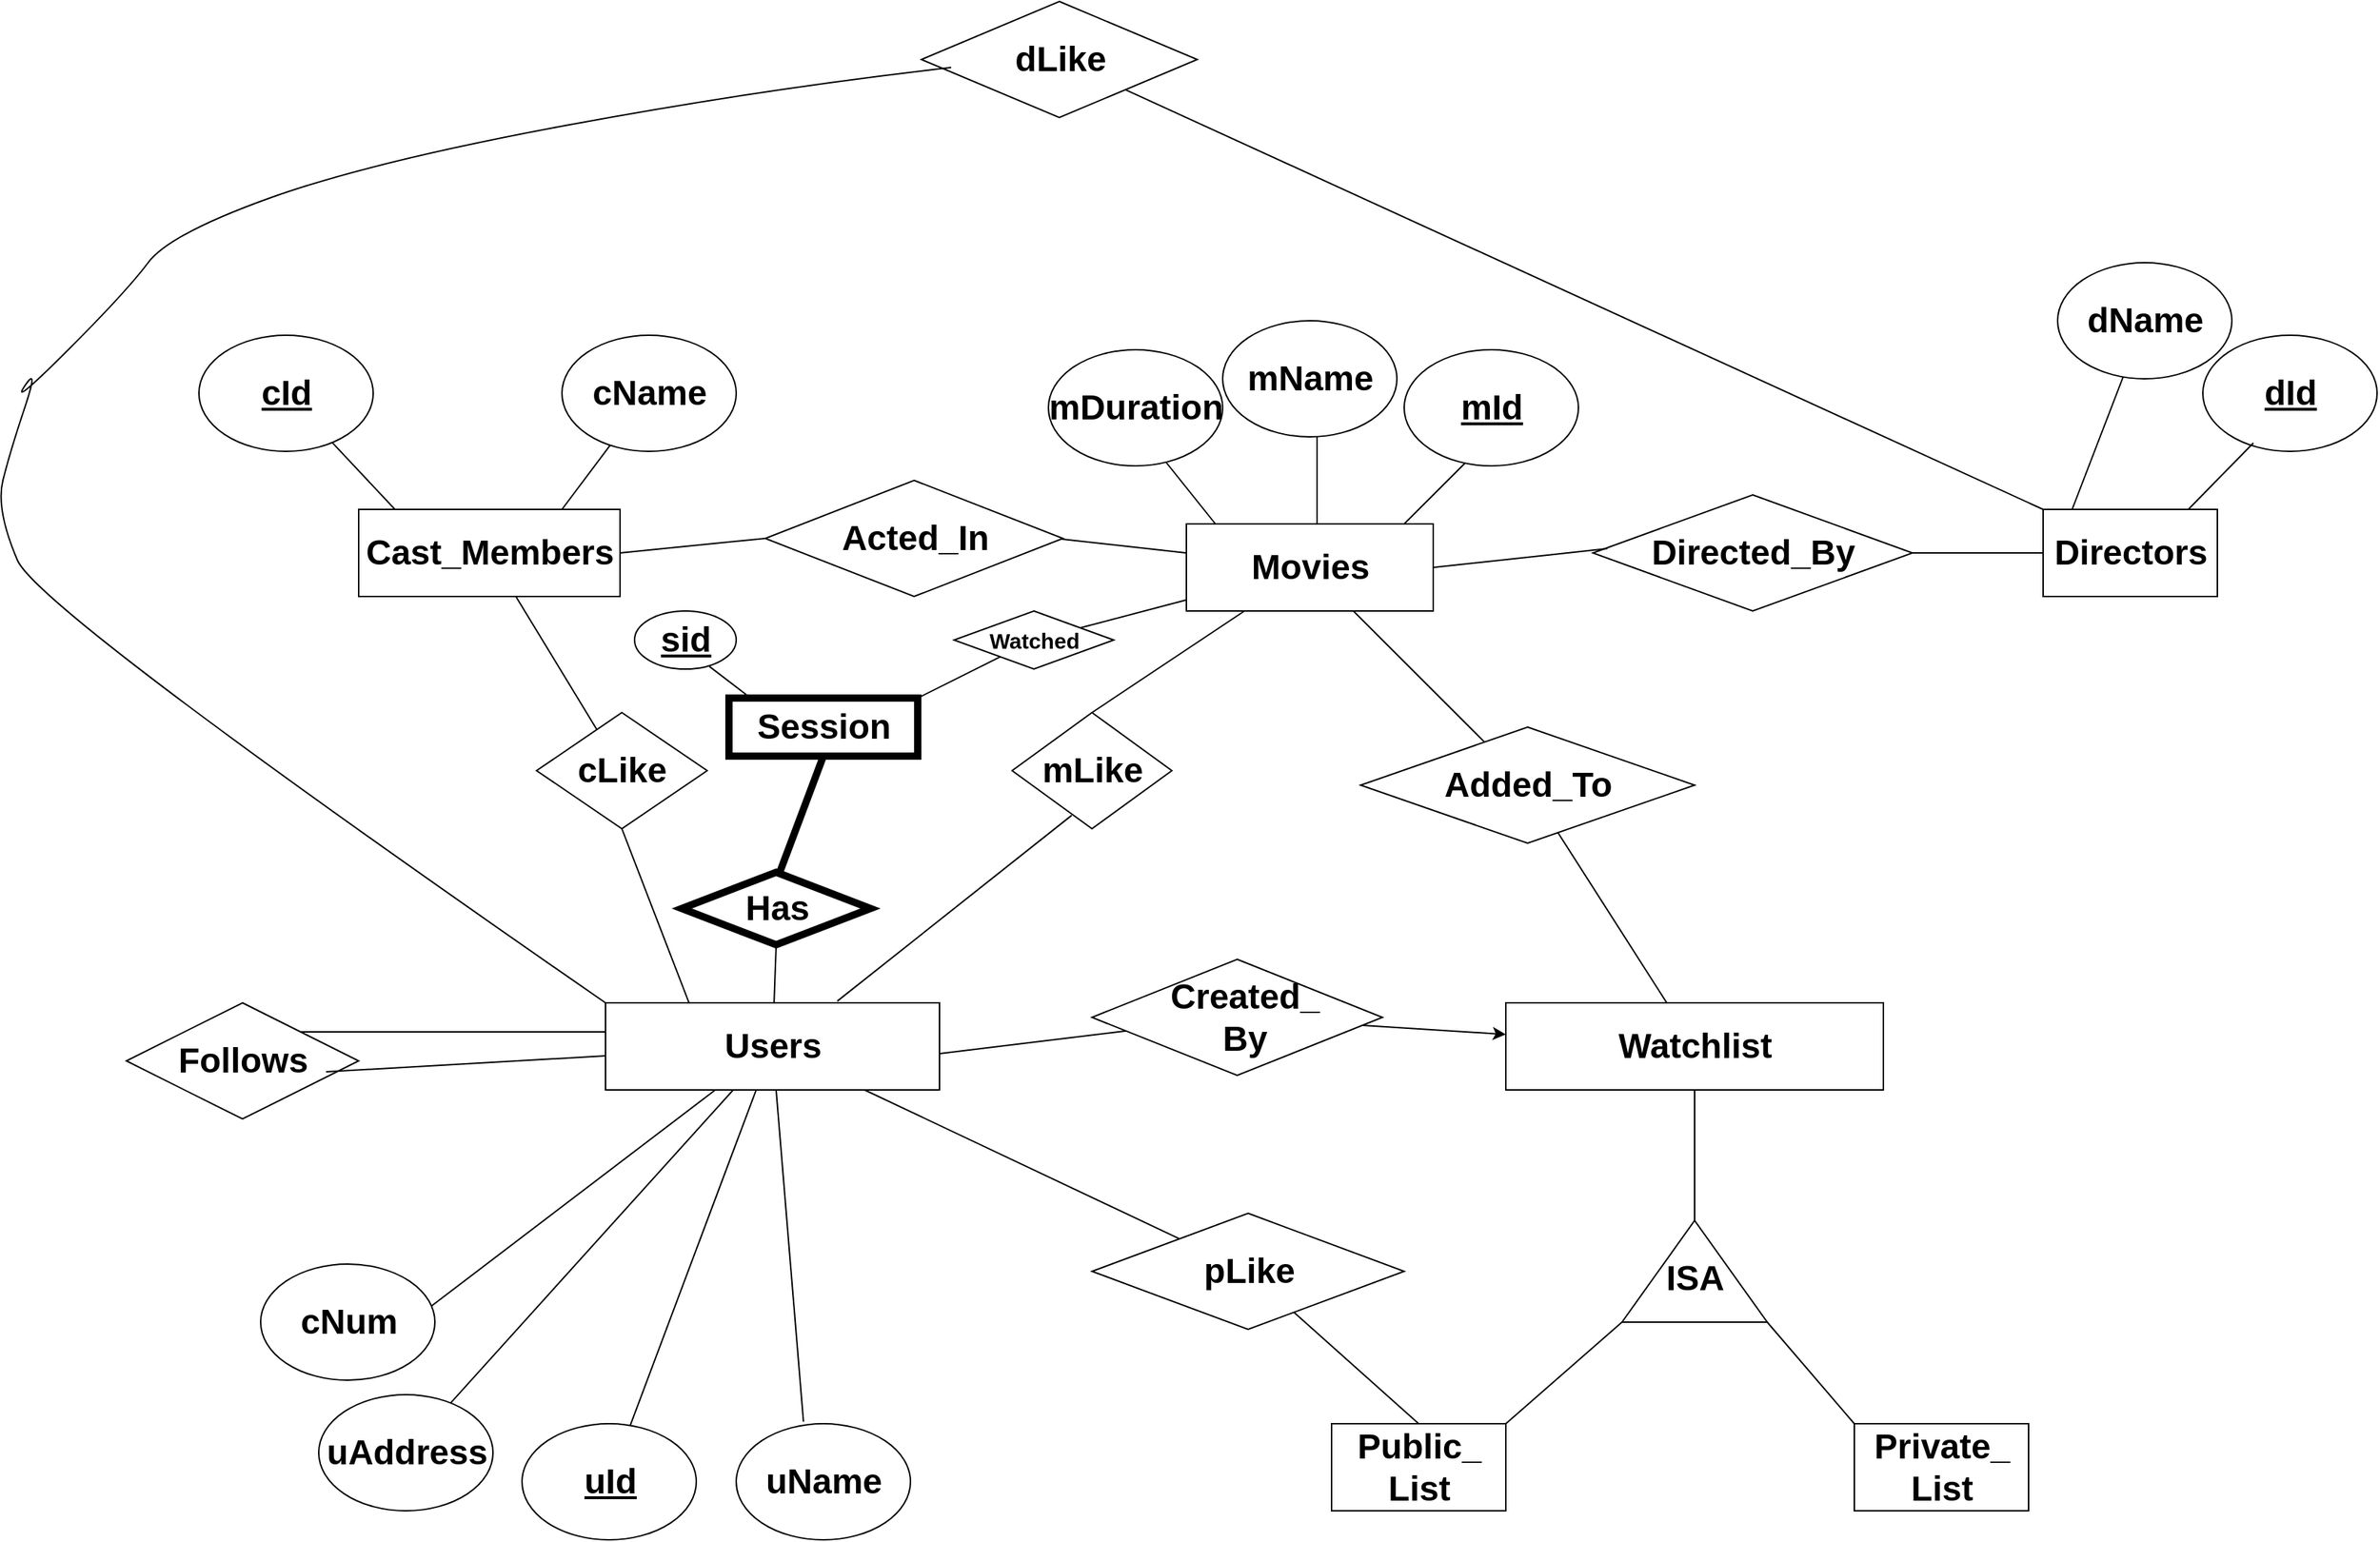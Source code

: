 <mxfile version="26.0.8">
  <diagram id="R2lEEEUBdFMjLlhIrx00" name="Page-1">
    <mxGraphModel dx="1955" dy="1686" grid="1" gridSize="10" guides="1" tooltips="1" connect="1" arrows="1" fold="1" page="1" pageScale="1" pageWidth="850" pageHeight="1100" math="0" shadow="0" extFonts="Permanent Marker^https://fonts.googleapis.com/css?family=Permanent+Marker">
      <root>
        <mxCell id="0" />
        <mxCell id="1" parent="0" />
        <mxCell id="3MYASQ_tbwZk-lHEeH4o-34" value="" style="rhombus;whiteSpace=wrap;html=1;" vertex="1" parent="1">
          <mxGeometry x="-62.5" y="-180" width="190" height="80" as="geometry" />
        </mxCell>
        <mxCell id="2kyyC0OLafyG5U_MLPPI-2" value="" style="rounded=0;whiteSpace=wrap;html=1;" parent="1" vertex="1">
          <mxGeometry x="120" y="180" width="170" height="60" as="geometry" />
        </mxCell>
        <mxCell id="2kyyC0OLafyG5U_MLPPI-3" value="Movies" style="text;strokeColor=none;fillColor=none;html=1;fontSize=24;fontStyle=1;verticalAlign=middle;align=center;" parent="1" vertex="1">
          <mxGeometry x="155" y="190" width="100" height="40" as="geometry" />
        </mxCell>
        <mxCell id="2kyyC0OLafyG5U_MLPPI-4" value="" style="endArrow=none;html=1;rounded=0;" parent="1" edge="1">
          <mxGeometry width="50" height="50" relative="1" as="geometry">
            <mxPoint x="270" y="180" as="sourcePoint" />
            <mxPoint x="320" y="130" as="targetPoint" />
          </mxGeometry>
        </mxCell>
        <mxCell id="2kyyC0OLafyG5U_MLPPI-5" value="" style="endArrow=none;html=1;rounded=0;" parent="1" edge="1">
          <mxGeometry width="50" height="50" relative="1" as="geometry">
            <mxPoint x="210" y="180" as="sourcePoint" />
            <mxPoint x="210" y="110" as="targetPoint" />
          </mxGeometry>
        </mxCell>
        <mxCell id="2kyyC0OLafyG5U_MLPPI-6" value="" style="endArrow=none;html=1;rounded=0;" parent="1" edge="1">
          <mxGeometry width="50" height="50" relative="1" as="geometry">
            <mxPoint x="140" y="180" as="sourcePoint" />
            <mxPoint x="100" y="130" as="targetPoint" />
          </mxGeometry>
        </mxCell>
        <mxCell id="2kyyC0OLafyG5U_MLPPI-7" value="" style="ellipse;whiteSpace=wrap;html=1;strokeWidth=1;" parent="1" vertex="1">
          <mxGeometry x="270" y="60" width="120" height="80" as="geometry" />
        </mxCell>
        <mxCell id="2kyyC0OLafyG5U_MLPPI-8" value="&lt;u&gt;mId&lt;/u&gt;" style="text;strokeColor=none;fillColor=none;html=1;fontSize=24;fontStyle=1;verticalAlign=middle;align=center;" parent="1" vertex="1">
          <mxGeometry x="280" y="80" width="100" height="40" as="geometry" />
        </mxCell>
        <mxCell id="2kyyC0OLafyG5U_MLPPI-9" value="" style="ellipse;whiteSpace=wrap;html=1;" parent="1" vertex="1">
          <mxGeometry x="145" y="40" width="120" height="80" as="geometry" />
        </mxCell>
        <mxCell id="2kyyC0OLafyG5U_MLPPI-11" value="mName" style="text;strokeColor=none;fillColor=none;html=1;fontSize=24;fontStyle=1;verticalAlign=middle;align=center;" parent="1" vertex="1">
          <mxGeometry x="155" y="60" width="100" height="40" as="geometry" />
        </mxCell>
        <mxCell id="2kyyC0OLafyG5U_MLPPI-13" value="" style="ellipse;whiteSpace=wrap;html=1;" parent="1" vertex="1">
          <mxGeometry x="25" y="60" width="120" height="80" as="geometry" />
        </mxCell>
        <mxCell id="2kyyC0OLafyG5U_MLPPI-12" value="mDuration" style="text;strokeColor=none;fillColor=none;html=1;fontSize=24;fontStyle=1;verticalAlign=middle;align=center;" parent="1" vertex="1">
          <mxGeometry x="35" y="80" width="100" height="40" as="geometry" />
        </mxCell>
        <mxCell id="2kyyC0OLafyG5U_MLPPI-15" value="" style="rhombus;whiteSpace=wrap;html=1;" parent="1" vertex="1">
          <mxGeometry x="400" y="160" width="220" height="80" as="geometry" />
        </mxCell>
        <mxCell id="2kyyC0OLafyG5U_MLPPI-16" value="Directed_&lt;span style=&quot;background-color: transparent; color: light-dark(rgb(0, 0, 0), rgb(255, 255, 255));&quot;&gt;By&lt;/span&gt;" style="text;strokeColor=none;fillColor=none;html=1;fontSize=24;fontStyle=1;verticalAlign=middle;align=center;" parent="1" vertex="1">
          <mxGeometry x="460" y="180" width="100" height="40" as="geometry" />
        </mxCell>
        <mxCell id="2kyyC0OLafyG5U_MLPPI-18" value="" style="endArrow=none;html=1;rounded=0;entryX=0.045;entryY=0.463;entryDx=0;entryDy=0;entryPerimeter=0;" parent="1" target="2kyyC0OLafyG5U_MLPPI-15" edge="1">
          <mxGeometry width="50" height="50" relative="1" as="geometry">
            <mxPoint x="290" y="210" as="sourcePoint" />
            <mxPoint x="340" y="160" as="targetPoint" />
          </mxGeometry>
        </mxCell>
        <mxCell id="2kyyC0OLafyG5U_MLPPI-19" value="" style="rounded=0;whiteSpace=wrap;html=1;" parent="1" vertex="1">
          <mxGeometry x="710" y="170" width="120" height="60" as="geometry" />
        </mxCell>
        <mxCell id="2kyyC0OLafyG5U_MLPPI-20" value="Directors" style="text;strokeColor=none;fillColor=none;html=1;fontSize=24;fontStyle=1;verticalAlign=middle;align=center;" parent="1" vertex="1">
          <mxGeometry x="720" y="180" width="100" height="40" as="geometry" />
        </mxCell>
        <mxCell id="2kyyC0OLafyG5U_MLPPI-21" value="" style="endArrow=none;html=1;rounded=0;entryX=0;entryY=0.5;entryDx=0;entryDy=0;" parent="1" target="2kyyC0OLafyG5U_MLPPI-19" edge="1">
          <mxGeometry width="50" height="50" relative="1" as="geometry">
            <mxPoint x="620" y="200" as="sourcePoint" />
            <mxPoint x="670" y="150" as="targetPoint" />
          </mxGeometry>
        </mxCell>
        <mxCell id="2kyyC0OLafyG5U_MLPPI-22" value="" style="ellipse;whiteSpace=wrap;html=1;" parent="1" vertex="1">
          <mxGeometry x="720" width="120" height="80" as="geometry" />
        </mxCell>
        <mxCell id="2kyyC0OLafyG5U_MLPPI-23" value="dName" style="text;strokeColor=none;fillColor=none;html=1;fontSize=24;fontStyle=1;verticalAlign=middle;align=center;" parent="1" vertex="1">
          <mxGeometry x="730" y="20" width="100" height="40" as="geometry" />
        </mxCell>
        <mxCell id="2kyyC0OLafyG5U_MLPPI-24" value="" style="ellipse;whiteSpace=wrap;html=1;" parent="1" vertex="1">
          <mxGeometry x="820" y="50" width="120" height="80" as="geometry" />
        </mxCell>
        <mxCell id="2kyyC0OLafyG5U_MLPPI-25" value="&lt;u&gt;dId&lt;/u&gt;" style="text;strokeColor=none;fillColor=none;html=1;fontSize=24;fontStyle=1;verticalAlign=middle;align=center;" parent="1" vertex="1">
          <mxGeometry x="830" y="70" width="100" height="40" as="geometry" />
        </mxCell>
        <mxCell id="2kyyC0OLafyG5U_MLPPI-26" value="" style="endArrow=none;html=1;rounded=0;entryX=0.29;entryY=0.928;entryDx=0;entryDy=0;entryPerimeter=0;" parent="1" target="2kyyC0OLafyG5U_MLPPI-24" edge="1">
          <mxGeometry width="50" height="50" relative="1" as="geometry">
            <mxPoint x="810" y="170" as="sourcePoint" />
            <mxPoint x="850" y="130" as="targetPoint" />
          </mxGeometry>
        </mxCell>
        <mxCell id="2kyyC0OLafyG5U_MLPPI-27" value="" style="endArrow=none;html=1;rounded=0;" parent="1" target="2kyyC0OLafyG5U_MLPPI-22" edge="1">
          <mxGeometry width="50" height="50" relative="1" as="geometry">
            <mxPoint x="730" y="170" as="sourcePoint" />
            <mxPoint x="780" y="120" as="targetPoint" />
          </mxGeometry>
        </mxCell>
        <mxCell id="2kyyC0OLafyG5U_MLPPI-28" value="" style="endArrow=none;html=1;rounded=0;" parent="1" edge="1">
          <mxGeometry width="50" height="50" relative="1" as="geometry">
            <mxPoint x="30" y="190" as="sourcePoint" />
            <mxPoint x="120" y="200" as="targetPoint" />
          </mxGeometry>
        </mxCell>
        <mxCell id="2kyyC0OLafyG5U_MLPPI-29" value="" style="rhombus;whiteSpace=wrap;html=1;" parent="1" vertex="1">
          <mxGeometry x="-170" y="150" width="205" height="80" as="geometry" />
        </mxCell>
        <mxCell id="2kyyC0OLafyG5U_MLPPI-30" value="Acted_&lt;span style=&quot;background-color: transparent; color: light-dark(rgb(0, 0, 0), rgb(255, 255, 255));&quot;&gt;In&lt;/span&gt;" style="text;strokeColor=none;fillColor=none;html=1;fontSize=24;fontStyle=1;verticalAlign=middle;align=center;" parent="1" vertex="1">
          <mxGeometry x="-117.5" y="170" width="100" height="40" as="geometry" />
        </mxCell>
        <mxCell id="2kyyC0OLafyG5U_MLPPI-31" value="" style="endArrow=none;html=1;rounded=0;" parent="1" edge="1">
          <mxGeometry width="50" height="50" relative="1" as="geometry">
            <mxPoint x="-270" y="200" as="sourcePoint" />
            <mxPoint x="-170" y="190" as="targetPoint" />
          </mxGeometry>
        </mxCell>
        <mxCell id="2kyyC0OLafyG5U_MLPPI-32" value="" style="rounded=0;whiteSpace=wrap;html=1;" parent="1" vertex="1">
          <mxGeometry x="-450" y="170" width="180" height="60" as="geometry" />
        </mxCell>
        <mxCell id="2kyyC0OLafyG5U_MLPPI-33" value="Cast_Members" style="text;strokeColor=none;fillColor=none;html=1;fontSize=24;fontStyle=1;verticalAlign=middle;align=center;" parent="1" vertex="1">
          <mxGeometry x="-410" y="180" width="100" height="40" as="geometry" />
        </mxCell>
        <mxCell id="2kyyC0OLafyG5U_MLPPI-34" value="" style="ellipse;whiteSpace=wrap;html=1;" parent="1" vertex="1">
          <mxGeometry x="-560" y="50" width="120" height="80" as="geometry" />
        </mxCell>
        <mxCell id="2kyyC0OLafyG5U_MLPPI-35" value="&lt;u&gt;cId&lt;/u&gt;" style="text;strokeColor=none;fillColor=none;html=1;fontSize=24;fontStyle=1;verticalAlign=middle;align=center;" parent="1" vertex="1">
          <mxGeometry x="-550" y="70" width="100" height="40" as="geometry" />
        </mxCell>
        <mxCell id="2kyyC0OLafyG5U_MLPPI-36" value="" style="ellipse;whiteSpace=wrap;html=1;" parent="1" vertex="1">
          <mxGeometry x="-310" y="50" width="120" height="80" as="geometry" />
        </mxCell>
        <mxCell id="2kyyC0OLafyG5U_MLPPI-37" value="cName" style="text;strokeColor=none;fillColor=none;html=1;fontSize=24;fontStyle=1;verticalAlign=middle;align=center;" parent="1" vertex="1">
          <mxGeometry x="-300" y="70" width="100" height="40" as="geometry" />
        </mxCell>
        <mxCell id="2kyyC0OLafyG5U_MLPPI-38" value="" style="endArrow=none;html=1;rounded=0;" parent="1" target="2kyyC0OLafyG5U_MLPPI-36" edge="1">
          <mxGeometry width="50" height="50" relative="1" as="geometry">
            <mxPoint x="-310" y="170" as="sourcePoint" />
            <mxPoint x="-310" y="140" as="targetPoint" />
          </mxGeometry>
        </mxCell>
        <mxCell id="2kyyC0OLafyG5U_MLPPI-40" value="" style="endArrow=none;html=1;rounded=0;" parent="1" target="2kyyC0OLafyG5U_MLPPI-34" edge="1">
          <mxGeometry width="50" height="50" relative="1" as="geometry">
            <mxPoint x="-425" y="170" as="sourcePoint" />
            <mxPoint x="-375" y="120" as="targetPoint" />
          </mxGeometry>
        </mxCell>
        <mxCell id="2kyyC0OLafyG5U_MLPPI-41" value="" style="rounded=0;whiteSpace=wrap;html=1;" parent="1" vertex="1">
          <mxGeometry x="-280" y="510" width="230" height="60" as="geometry" />
        </mxCell>
        <mxCell id="2kyyC0OLafyG5U_MLPPI-42" value="Users" style="text;strokeColor=none;fillColor=none;html=1;fontSize=24;fontStyle=1;verticalAlign=middle;align=center;" parent="1" vertex="1">
          <mxGeometry x="-215" y="520" width="100" height="40" as="geometry" />
        </mxCell>
        <mxCell id="2kyyC0OLafyG5U_MLPPI-43" value="" style="endArrow=none;html=1;rounded=0;" parent="1" source="2kyyC0OLafyG5U_MLPPI-45" edge="1" target="2kyyC0OLafyG5U_MLPPI-41">
          <mxGeometry width="50" height="50" relative="1" as="geometry">
            <mxPoint x="-277.5" y="760" as="sourcePoint" />
            <mxPoint x="-197.5" y="730" as="targetPoint" />
          </mxGeometry>
        </mxCell>
        <mxCell id="2kyyC0OLafyG5U_MLPPI-44" value="" style="endArrow=none;html=1;rounded=0;entryX=0.386;entryY=-0.017;entryDx=0;entryDy=0;entryPerimeter=0;" parent="1" target="2kyyC0OLafyG5U_MLPPI-47" edge="1" source="2kyyC0OLafyG5U_MLPPI-41">
          <mxGeometry width="50" height="50" relative="1" as="geometry">
            <mxPoint x="-117.5" y="730" as="sourcePoint" />
            <mxPoint x="-121.373" y="820.007" as="targetPoint" />
          </mxGeometry>
        </mxCell>
        <mxCell id="2kyyC0OLafyG5U_MLPPI-45" value="" style="ellipse;whiteSpace=wrap;html=1;" parent="1" vertex="1">
          <mxGeometry x="-337.5" y="800" width="120" height="80" as="geometry" />
        </mxCell>
        <mxCell id="2kyyC0OLafyG5U_MLPPI-46" value="&lt;u&gt;uId&lt;/u&gt;" style="text;strokeColor=none;fillColor=none;html=1;fontSize=24;fontStyle=1;verticalAlign=middle;align=center;" parent="1" vertex="1">
          <mxGeometry x="-327.5" y="820" width="100" height="40" as="geometry" />
        </mxCell>
        <mxCell id="2kyyC0OLafyG5U_MLPPI-47" value="" style="ellipse;whiteSpace=wrap;html=1;" parent="1" vertex="1">
          <mxGeometry x="-190" y="800" width="120" height="80" as="geometry" />
        </mxCell>
        <mxCell id="2kyyC0OLafyG5U_MLPPI-48" value="uName" style="text;strokeColor=none;fillColor=none;html=1;fontSize=24;fontStyle=1;verticalAlign=middle;align=center;" parent="1" vertex="1">
          <mxGeometry x="-180" y="820" width="100" height="40" as="geometry" />
        </mxCell>
        <mxCell id="2kyyC0OLafyG5U_MLPPI-50" value="" style="ellipse;whiteSpace=wrap;html=1;" parent="1" vertex="1">
          <mxGeometry x="-517.5" y="690" width="120" height="80" as="geometry" />
        </mxCell>
        <mxCell id="2kyyC0OLafyG5U_MLPPI-51" value="cNum" style="text;strokeColor=none;fillColor=none;html=1;fontSize=24;fontStyle=1;verticalAlign=middle;align=center;" parent="1" vertex="1">
          <mxGeometry x="-507.5" y="710" width="100" height="40" as="geometry" />
        </mxCell>
        <mxCell id="2kyyC0OLafyG5U_MLPPI-52" value="" style="endArrow=none;html=1;rounded=0;" parent="1" edge="1" target="2kyyC0OLafyG5U_MLPPI-41">
          <mxGeometry width="50" height="50" relative="1" as="geometry">
            <mxPoint x="-400" y="719" as="sourcePoint" />
            <mxPoint x="-237.5" y="690" as="targetPoint" />
          </mxGeometry>
        </mxCell>
        <mxCell id="2kyyC0OLafyG5U_MLPPI-53" value="" style="ellipse;whiteSpace=wrap;html=1;" parent="1" vertex="1">
          <mxGeometry x="-477.5" y="780" width="120" height="80" as="geometry" />
        </mxCell>
        <mxCell id="2kyyC0OLafyG5U_MLPPI-54" value="uAddress" style="text;strokeColor=none;fillColor=none;html=1;fontSize=24;fontStyle=1;verticalAlign=middle;align=center;" parent="1" vertex="1">
          <mxGeometry x="-467.5" y="800" width="100" height="40" as="geometry" />
        </mxCell>
        <mxCell id="2kyyC0OLafyG5U_MLPPI-55" value="" style="endArrow=none;html=1;rounded=0;" parent="1" source="2kyyC0OLafyG5U_MLPPI-53" edge="1" target="2kyyC0OLafyG5U_MLPPI-41">
          <mxGeometry width="50" height="50" relative="1" as="geometry">
            <mxPoint x="-287.5" y="780" as="sourcePoint" />
            <mxPoint x="-237.5" y="730" as="targetPoint" />
          </mxGeometry>
        </mxCell>
        <mxCell id="3MYASQ_tbwZk-lHEeH4o-1" value="" style="rounded=0;whiteSpace=wrap;html=1;" vertex="1" parent="1">
          <mxGeometry x="340" y="510" width="260" height="60" as="geometry" />
        </mxCell>
        <mxCell id="3MYASQ_tbwZk-lHEeH4o-2" value="Watchlist" style="text;strokeColor=none;fillColor=none;html=1;fontSize=24;fontStyle=1;verticalAlign=middle;align=center;" vertex="1" parent="1">
          <mxGeometry x="420" y="520" width="100" height="40" as="geometry" />
        </mxCell>
        <mxCell id="3MYASQ_tbwZk-lHEeH4o-3" value="" style="rhombus;whiteSpace=wrap;html=1;" vertex="1" parent="1">
          <mxGeometry x="55" y="480" width="200" height="80" as="geometry" />
        </mxCell>
        <mxCell id="3MYASQ_tbwZk-lHEeH4o-4" value="Created_&lt;div&gt;By&lt;/div&gt;" style="text;strokeColor=none;fillColor=none;html=1;fontSize=24;fontStyle=1;verticalAlign=middle;align=center;" vertex="1" parent="1">
          <mxGeometry x="110" y="500" width="100" height="40" as="geometry" />
        </mxCell>
        <mxCell id="3MYASQ_tbwZk-lHEeH4o-6" value="" style="endArrow=none;html=1;rounded=0;" edge="1" parent="1" target="3MYASQ_tbwZk-lHEeH4o-3">
          <mxGeometry width="50" height="50" relative="1" as="geometry">
            <mxPoint x="-50" y="545" as="sourcePoint" />
            <mxPoint y="495" as="targetPoint" />
          </mxGeometry>
        </mxCell>
        <mxCell id="3MYASQ_tbwZk-lHEeH4o-9" value="" style="rhombus;whiteSpace=wrap;html=1;" vertex="1" parent="1">
          <mxGeometry x="240" y="320" width="230" height="80" as="geometry" />
        </mxCell>
        <mxCell id="3MYASQ_tbwZk-lHEeH4o-10" value="Added_To" style="text;strokeColor=none;fillColor=none;html=1;fontSize=24;fontStyle=1;verticalAlign=middle;align=center;" vertex="1" parent="1">
          <mxGeometry x="305" y="340" width="100" height="40" as="geometry" />
        </mxCell>
        <mxCell id="3MYASQ_tbwZk-lHEeH4o-11" value="" style="endArrow=none;html=1;rounded=0;" edge="1" parent="1" source="3MYASQ_tbwZk-lHEeH4o-9" target="2kyyC0OLafyG5U_MLPPI-2">
          <mxGeometry width="50" height="50" relative="1" as="geometry">
            <mxPoint x="130" y="490" as="sourcePoint" />
            <mxPoint x="180" y="440" as="targetPoint" />
          </mxGeometry>
        </mxCell>
        <mxCell id="3MYASQ_tbwZk-lHEeH4o-12" value="" style="endArrow=none;html=1;rounded=0;" edge="1" parent="1" source="3MYASQ_tbwZk-lHEeH4o-1" target="3MYASQ_tbwZk-lHEeH4o-9">
          <mxGeometry width="50" height="50" relative="1" as="geometry">
            <mxPoint x="330" y="430" as="sourcePoint" />
            <mxPoint x="380" y="380" as="targetPoint" />
          </mxGeometry>
        </mxCell>
        <mxCell id="3MYASQ_tbwZk-lHEeH4o-13" value="" style="verticalLabelPosition=bottom;verticalAlign=top;html=1;shape=mxgraph.basic.acute_triangle;dx=0.5;" vertex="1" parent="1">
          <mxGeometry x="420" y="660" width="100" height="70" as="geometry" />
        </mxCell>
        <mxCell id="3MYASQ_tbwZk-lHEeH4o-14" value="ISA" style="text;strokeColor=none;fillColor=none;html=1;fontSize=24;fontStyle=1;verticalAlign=middle;align=center;" vertex="1" parent="1">
          <mxGeometry x="420" y="680" width="100" height="40" as="geometry" />
        </mxCell>
        <mxCell id="3MYASQ_tbwZk-lHEeH4o-15" value="" style="endArrow=none;html=1;rounded=0;exitX=0;exitY=0;exitDx=50;exitDy=0;exitPerimeter=0;" edge="1" parent="1" source="3MYASQ_tbwZk-lHEeH4o-13" target="3MYASQ_tbwZk-lHEeH4o-1">
          <mxGeometry width="50" height="50" relative="1" as="geometry">
            <mxPoint x="425" y="630" as="sourcePoint" />
            <mxPoint x="475" y="580" as="targetPoint" />
          </mxGeometry>
        </mxCell>
        <mxCell id="3MYASQ_tbwZk-lHEeH4o-16" value="" style="endArrow=classic;html=1;rounded=0;" edge="1" parent="1" source="3MYASQ_tbwZk-lHEeH4o-3" target="3MYASQ_tbwZk-lHEeH4o-1">
          <mxGeometry width="50" height="50" relative="1" as="geometry">
            <mxPoint x="130" y="490" as="sourcePoint" />
            <mxPoint x="180" y="440" as="targetPoint" />
          </mxGeometry>
        </mxCell>
        <mxCell id="3MYASQ_tbwZk-lHEeH4o-17" value="" style="rounded=0;whiteSpace=wrap;html=1;" vertex="1" parent="1">
          <mxGeometry x="220" y="800" width="120" height="60" as="geometry" />
        </mxCell>
        <mxCell id="3MYASQ_tbwZk-lHEeH4o-18" value="Public_&lt;div&gt;List&lt;/div&gt;" style="text;strokeColor=none;fillColor=none;html=1;fontSize=24;fontStyle=1;verticalAlign=middle;align=center;" vertex="1" parent="1">
          <mxGeometry x="230" y="810" width="100" height="40" as="geometry" />
        </mxCell>
        <mxCell id="3MYASQ_tbwZk-lHEeH4o-19" value="" style="rounded=0;whiteSpace=wrap;html=1;" vertex="1" parent="1">
          <mxGeometry x="580" y="800" width="120" height="60" as="geometry" />
        </mxCell>
        <mxCell id="3MYASQ_tbwZk-lHEeH4o-20" value="Private_&lt;br&gt;List" style="text;strokeColor=none;fillColor=none;html=1;fontSize=24;fontStyle=1;verticalAlign=middle;align=center;" vertex="1" parent="1">
          <mxGeometry x="590" y="810" width="100" height="40" as="geometry" />
        </mxCell>
        <mxCell id="3MYASQ_tbwZk-lHEeH4o-21" value="" style="endArrow=none;html=1;rounded=0;entryX=0;entryY=1;entryDx=0;entryDy=0;entryPerimeter=0;exitX=1;exitY=0;exitDx=0;exitDy=0;" edge="1" parent="1" source="3MYASQ_tbwZk-lHEeH4o-17" target="3MYASQ_tbwZk-lHEeH4o-13">
          <mxGeometry width="50" height="50" relative="1" as="geometry">
            <mxPoint x="130" y="860" as="sourcePoint" />
            <mxPoint x="180" y="810" as="targetPoint" />
          </mxGeometry>
        </mxCell>
        <mxCell id="3MYASQ_tbwZk-lHEeH4o-22" value="" style="endArrow=none;html=1;rounded=0;exitX=0;exitY=0;exitDx=0;exitDy=0;entryX=1;entryY=1;entryDx=0;entryDy=0;entryPerimeter=0;" edge="1" parent="1" source="3MYASQ_tbwZk-lHEeH4o-19" target="3MYASQ_tbwZk-lHEeH4o-13">
          <mxGeometry width="50" height="50" relative="1" as="geometry">
            <mxPoint x="610" y="770" as="sourcePoint" />
            <mxPoint x="660" y="720" as="targetPoint" />
          </mxGeometry>
        </mxCell>
        <mxCell id="3MYASQ_tbwZk-lHEeH4o-23" value="" style="rhombus;whiteSpace=wrap;html=1;" vertex="1" parent="1">
          <mxGeometry x="-610" y="510" width="160" height="80" as="geometry" />
        </mxCell>
        <mxCell id="3MYASQ_tbwZk-lHEeH4o-24" value="Follows" style="text;strokeColor=none;fillColor=none;html=1;fontSize=24;fontStyle=1;verticalAlign=middle;align=center;" vertex="1" parent="1">
          <mxGeometry x="-580" y="530" width="100" height="40" as="geometry" />
        </mxCell>
        <mxCell id="3MYASQ_tbwZk-lHEeH4o-25" value="" style="endArrow=none;html=1;rounded=0;entryX=1;entryY=0;entryDx=0;entryDy=0;" edge="1" parent="1" target="3MYASQ_tbwZk-lHEeH4o-23">
          <mxGeometry width="50" height="50" relative="1" as="geometry">
            <mxPoint x="-280" y="530" as="sourcePoint" />
            <mxPoint x="180" y="630" as="targetPoint" />
          </mxGeometry>
        </mxCell>
        <mxCell id="3MYASQ_tbwZk-lHEeH4o-26" value="" style="endArrow=none;html=1;rounded=0;entryX=0.86;entryY=0.594;entryDx=0;entryDy=0;entryPerimeter=0;" edge="1" parent="1" source="2kyyC0OLafyG5U_MLPPI-41" target="3MYASQ_tbwZk-lHEeH4o-23">
          <mxGeometry width="50" height="50" relative="1" as="geometry">
            <mxPoint x="-117.5" y="510" as="sourcePoint" />
            <mxPoint x="-103" y="350" as="targetPoint" />
          </mxGeometry>
        </mxCell>
        <mxCell id="3MYASQ_tbwZk-lHEeH4o-28" value="" style="rhombus;whiteSpace=wrap;html=1;" vertex="1" parent="1">
          <mxGeometry x="-327.5" y="310" width="117.5" height="80" as="geometry" />
        </mxCell>
        <mxCell id="3MYASQ_tbwZk-lHEeH4o-30" value="" style="rhombus;whiteSpace=wrap;html=1;" vertex="1" parent="1">
          <mxGeometry y="310" width="110" height="80" as="geometry" />
        </mxCell>
        <mxCell id="3MYASQ_tbwZk-lHEeH4o-31" value="cLike" style="text;strokeColor=none;fillColor=none;html=1;fontSize=24;fontStyle=1;verticalAlign=middle;align=center;" vertex="1" parent="1">
          <mxGeometry x="-318.75" y="330" width="100" height="40" as="geometry" />
        </mxCell>
        <mxCell id="3MYASQ_tbwZk-lHEeH4o-32" value="mLike" style="text;strokeColor=none;fillColor=none;html=1;fontSize=24;fontStyle=1;verticalAlign=middle;align=center;" vertex="1" parent="1">
          <mxGeometry x="5" y="330" width="100" height="40" as="geometry" />
        </mxCell>
        <mxCell id="3MYASQ_tbwZk-lHEeH4o-33" value="dLike" style="text;strokeColor=none;fillColor=none;html=1;fontSize=24;fontStyle=1;verticalAlign=middle;align=center;" vertex="1" parent="1">
          <mxGeometry x="-17.5" y="-160" width="100" height="40" as="geometry" />
        </mxCell>
        <mxCell id="3MYASQ_tbwZk-lHEeH4o-35" value="" style="endArrow=none;html=1;rounded=0;entryX=0.5;entryY=1;entryDx=0;entryDy=0;exitX=0.25;exitY=0;exitDx=0;exitDy=0;" edge="1" parent="1" source="2kyyC0OLafyG5U_MLPPI-41" target="3MYASQ_tbwZk-lHEeH4o-28">
          <mxGeometry width="50" height="50" relative="1" as="geometry">
            <mxPoint x="270" y="230" as="sourcePoint" />
            <mxPoint x="320" y="180" as="targetPoint" />
          </mxGeometry>
        </mxCell>
        <mxCell id="3MYASQ_tbwZk-lHEeH4o-36" value="" style="endArrow=none;html=1;rounded=0;" edge="1" parent="1" source="3MYASQ_tbwZk-lHEeH4o-28" target="2kyyC0OLafyG5U_MLPPI-32">
          <mxGeometry width="50" height="50" relative="1" as="geometry">
            <mxPoint x="270" y="410" as="sourcePoint" />
            <mxPoint x="320" y="360" as="targetPoint" />
          </mxGeometry>
        </mxCell>
        <mxCell id="3MYASQ_tbwZk-lHEeH4o-37" value="" style="endArrow=none;html=1;rounded=0;exitX=0.694;exitY=-0.02;exitDx=0;exitDy=0;exitPerimeter=0;entryX=0.373;entryY=0.885;entryDx=0;entryDy=0;entryPerimeter=0;" edge="1" parent="1" source="2kyyC0OLafyG5U_MLPPI-41" target="3MYASQ_tbwZk-lHEeH4o-30">
          <mxGeometry width="50" height="50" relative="1" as="geometry">
            <mxPoint x="270" y="410" as="sourcePoint" />
            <mxPoint x="320" y="360" as="targetPoint" />
          </mxGeometry>
        </mxCell>
        <mxCell id="3MYASQ_tbwZk-lHEeH4o-38" value="" style="endArrow=none;html=1;rounded=0;exitX=0.5;exitY=0;exitDx=0;exitDy=0;" edge="1" parent="1" source="3MYASQ_tbwZk-lHEeH4o-30" target="2kyyC0OLafyG5U_MLPPI-2">
          <mxGeometry width="50" height="50" relative="1" as="geometry">
            <mxPoint x="270" y="410" as="sourcePoint" />
            <mxPoint x="320" y="360" as="targetPoint" />
          </mxGeometry>
        </mxCell>
        <mxCell id="3MYASQ_tbwZk-lHEeH4o-40" value="" style="curved=1;endArrow=none;html=1;rounded=0;entryX=0.108;entryY=0.569;entryDx=0;entryDy=0;entryPerimeter=0;startFill=0;" edge="1" parent="1" target="3MYASQ_tbwZk-lHEeH4o-34">
          <mxGeometry width="50" height="50" relative="1" as="geometry">
            <mxPoint x="-280" y="510" as="sourcePoint" />
            <mxPoint x="-990" y="-270" as="targetPoint" />
            <Array as="points">
              <mxPoint x="-670" y="240" />
              <mxPoint x="-700" y="170" />
              <mxPoint x="-690" y="130" />
              <mxPoint x="-670" y="70" />
              <mxPoint x="-690" y="100" />
              <mxPoint x="-610" y="20" />
              <mxPoint x="-580" y="-20" />
              <mxPoint x="-440" y="-70" />
              <mxPoint x="-170" y="-120" />
            </Array>
          </mxGeometry>
        </mxCell>
        <mxCell id="3MYASQ_tbwZk-lHEeH4o-41" value="" style="endArrow=none;html=1;rounded=0;entryX=0;entryY=0;entryDx=0;entryDy=0;" edge="1" parent="1" source="3MYASQ_tbwZk-lHEeH4o-34" target="2kyyC0OLafyG5U_MLPPI-19">
          <mxGeometry width="50" height="50" relative="1" as="geometry">
            <mxPoint x="200" y="140" as="sourcePoint" />
            <mxPoint x="250" y="90" as="targetPoint" />
          </mxGeometry>
        </mxCell>
        <mxCell id="3MYASQ_tbwZk-lHEeH4o-42" value="" style="rhombus;whiteSpace=wrap;html=1;" vertex="1" parent="1">
          <mxGeometry x="55" y="655" width="215" height="80" as="geometry" />
        </mxCell>
        <mxCell id="3MYASQ_tbwZk-lHEeH4o-43" value="pLike" style="text;strokeColor=none;fillColor=none;html=1;fontSize=24;fontStyle=1;verticalAlign=middle;align=center;" vertex="1" parent="1">
          <mxGeometry x="112.5" y="675" width="100" height="40" as="geometry" />
        </mxCell>
        <mxCell id="3MYASQ_tbwZk-lHEeH4o-44" value="" style="endArrow=none;html=1;rounded=0;" edge="1" parent="1" source="2kyyC0OLafyG5U_MLPPI-41" target="3MYASQ_tbwZk-lHEeH4o-42">
          <mxGeometry width="50" height="50" relative="1" as="geometry">
            <mxPoint x="200" y="580" as="sourcePoint" />
            <mxPoint x="250" y="530" as="targetPoint" />
          </mxGeometry>
        </mxCell>
        <mxCell id="3MYASQ_tbwZk-lHEeH4o-45" value="" style="endArrow=none;html=1;rounded=0;exitX=0.5;exitY=0;exitDx=0;exitDy=0;" edge="1" parent="1" source="3MYASQ_tbwZk-lHEeH4o-17" target="3MYASQ_tbwZk-lHEeH4o-42">
          <mxGeometry width="50" height="50" relative="1" as="geometry">
            <mxPoint x="200" y="580" as="sourcePoint" />
            <mxPoint x="250" y="530" as="targetPoint" />
          </mxGeometry>
        </mxCell>
        <mxCell id="3MYASQ_tbwZk-lHEeH4o-46" value="" style="rhombus;whiteSpace=wrap;html=1;strokeWidth=5;" vertex="1" parent="1">
          <mxGeometry x="-227.5" y="420" width="130" height="50" as="geometry" />
        </mxCell>
        <mxCell id="3MYASQ_tbwZk-lHEeH4o-47" value="Has" style="text;strokeColor=none;fillColor=none;html=1;fontSize=24;fontStyle=1;verticalAlign=middle;align=center;" vertex="1" parent="1">
          <mxGeometry x="-212.5" y="425" width="100" height="40" as="geometry" />
        </mxCell>
        <mxCell id="3MYASQ_tbwZk-lHEeH4o-50" value="" style="endArrow=none;html=1;rounded=0;entryX=0.5;entryY=1;entryDx=0;entryDy=0;" edge="1" parent="1" source="2kyyC0OLafyG5U_MLPPI-41" target="3MYASQ_tbwZk-lHEeH4o-46">
          <mxGeometry width="50" height="50" relative="1" as="geometry">
            <mxPoint x="-100" y="420" as="sourcePoint" />
            <mxPoint x="-50" y="370" as="targetPoint" />
          </mxGeometry>
        </mxCell>
        <mxCell id="3MYASQ_tbwZk-lHEeH4o-51" value="" style="rounded=0;whiteSpace=wrap;html=1;strokeWidth=5;" vertex="1" parent="1">
          <mxGeometry x="-195" y="300" width="130" height="40" as="geometry" />
        </mxCell>
        <mxCell id="3MYASQ_tbwZk-lHEeH4o-52" value="Session" style="text;strokeColor=none;fillColor=none;html=1;fontSize=24;fontStyle=1;verticalAlign=middle;align=center;" vertex="1" parent="1">
          <mxGeometry x="-180" y="300" width="100" height="40" as="geometry" />
        </mxCell>
        <mxCell id="3MYASQ_tbwZk-lHEeH4o-53" value="" style="endArrow=none;html=1;rounded=0;entryX=0.5;entryY=1;entryDx=0;entryDy=0;fontSize=15;strokeWidth=5;" edge="1" parent="1" target="3MYASQ_tbwZk-lHEeH4o-52">
          <mxGeometry width="50" height="50" relative="1" as="geometry">
            <mxPoint x="-160" y="420" as="sourcePoint" />
            <mxPoint x="-50" y="370" as="targetPoint" />
          </mxGeometry>
        </mxCell>
        <mxCell id="3MYASQ_tbwZk-lHEeH4o-54" value="" style="ellipse;whiteSpace=wrap;html=1;" vertex="1" parent="1">
          <mxGeometry x="-260" y="240" width="70" height="40" as="geometry" />
        </mxCell>
        <mxCell id="3MYASQ_tbwZk-lHEeH4o-55" value="sid" style="text;strokeColor=none;fillColor=none;html=1;fontSize=24;fontStyle=5;verticalAlign=middle;align=center;" vertex="1" parent="1">
          <mxGeometry x="-275" y="240" width="100" height="40" as="geometry" />
        </mxCell>
        <mxCell id="3MYASQ_tbwZk-lHEeH4o-56" value="" style="endArrow=none;html=1;rounded=0;entryX=0.665;entryY=0.955;entryDx=0;entryDy=0;entryPerimeter=0;exitX=0;exitY=0;exitDx=0;exitDy=0;" edge="1" parent="1" source="3MYASQ_tbwZk-lHEeH4o-52" target="3MYASQ_tbwZk-lHEeH4o-55">
          <mxGeometry width="50" height="50" relative="1" as="geometry">
            <mxPoint x="-100" y="420" as="sourcePoint" />
            <mxPoint x="-50" y="370" as="targetPoint" />
          </mxGeometry>
        </mxCell>
        <mxCell id="3MYASQ_tbwZk-lHEeH4o-57" value="" style="rhombus;whiteSpace=wrap;html=1;" vertex="1" parent="1">
          <mxGeometry x="-40" y="240" width="110" height="40" as="geometry" />
        </mxCell>
        <mxCell id="3MYASQ_tbwZk-lHEeH4o-58" value="Watched" style="text;strokeColor=none;fillColor=none;html=1;fontSize=15;fontStyle=1;verticalAlign=middle;align=center;" vertex="1" parent="1">
          <mxGeometry x="-13.75" y="250" width="57.5" height="20" as="geometry" />
        </mxCell>
        <mxCell id="3MYASQ_tbwZk-lHEeH4o-59" value="" style="endArrow=none;html=1;rounded=0;exitX=1;exitY=0;exitDx=0;exitDy=0;" edge="1" parent="1" source="3MYASQ_tbwZk-lHEeH4o-51" target="3MYASQ_tbwZk-lHEeH4o-57">
          <mxGeometry width="50" height="50" relative="1" as="geometry">
            <mxPoint x="-100" y="420" as="sourcePoint" />
            <mxPoint x="-50" y="370" as="targetPoint" />
          </mxGeometry>
        </mxCell>
        <mxCell id="3MYASQ_tbwZk-lHEeH4o-61" value="" style="endArrow=none;html=1;rounded=0;" edge="1" parent="1" source="3MYASQ_tbwZk-lHEeH4o-57" target="2kyyC0OLafyG5U_MLPPI-2">
          <mxGeometry width="50" height="50" relative="1" as="geometry">
            <mxPoint x="-100" y="420" as="sourcePoint" />
            <mxPoint x="-50" y="370" as="targetPoint" />
          </mxGeometry>
        </mxCell>
      </root>
    </mxGraphModel>
  </diagram>
</mxfile>
